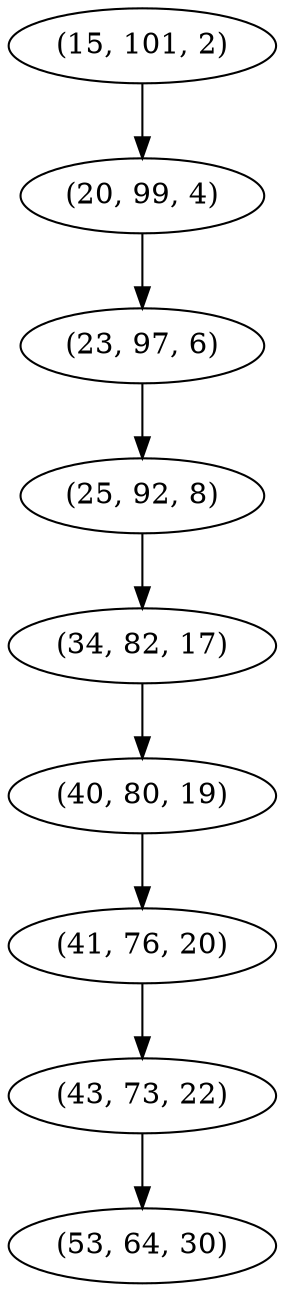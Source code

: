 digraph tree {
    "(15, 101, 2)";
    "(20, 99, 4)";
    "(23, 97, 6)";
    "(25, 92, 8)";
    "(34, 82, 17)";
    "(40, 80, 19)";
    "(41, 76, 20)";
    "(43, 73, 22)";
    "(53, 64, 30)";
    "(15, 101, 2)" -> "(20, 99, 4)";
    "(20, 99, 4)" -> "(23, 97, 6)";
    "(23, 97, 6)" -> "(25, 92, 8)";
    "(25, 92, 8)" -> "(34, 82, 17)";
    "(34, 82, 17)" -> "(40, 80, 19)";
    "(40, 80, 19)" -> "(41, 76, 20)";
    "(41, 76, 20)" -> "(43, 73, 22)";
    "(43, 73, 22)" -> "(53, 64, 30)";
}
